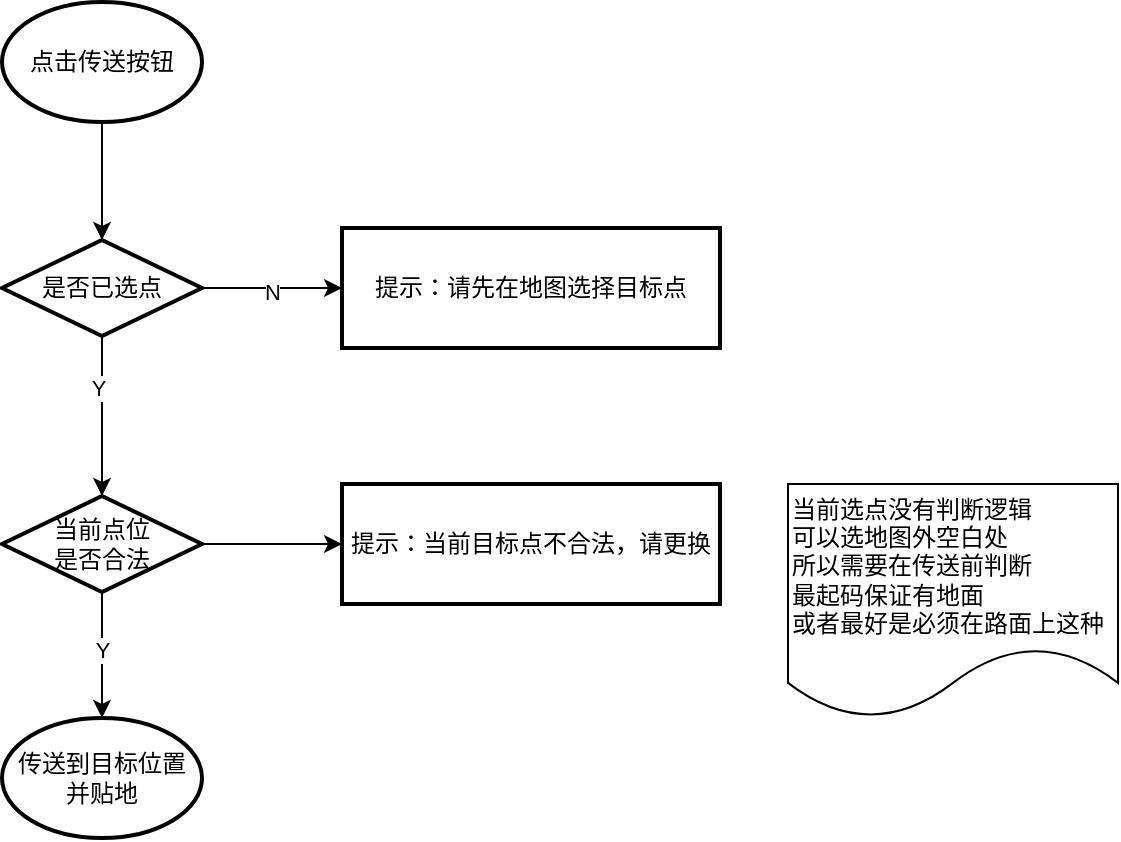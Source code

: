 <mxfile version="21.7.4" type="github">
  <diagram name="第 1 页" id="GCo1m2KMTAwo-THV0s5c">
    <mxGraphModel dx="1841" dy="1006" grid="0" gridSize="10" guides="1" tooltips="1" connect="1" arrows="1" fold="1" page="0" pageScale="1" pageWidth="827" pageHeight="1169" math="0" shadow="0">
      <root>
        <mxCell id="0" />
        <mxCell id="1" parent="0" />
        <mxCell id="f7O8d5Pusr19MVT0l1uw-4" style="edgeStyle=orthogonalEdgeStyle;rounded=0;orthogonalLoop=1;jettySize=auto;html=1;exitX=0.5;exitY=1;exitDx=0;exitDy=0;exitPerimeter=0;entryX=0.5;entryY=0;entryDx=0;entryDy=0;entryPerimeter=0;" edge="1" parent="1" source="f7O8d5Pusr19MVT0l1uw-1" target="f7O8d5Pusr19MVT0l1uw-2">
          <mxGeometry relative="1" as="geometry" />
        </mxCell>
        <mxCell id="f7O8d5Pusr19MVT0l1uw-1" value="点击传送按钮" style="strokeWidth=2;html=1;shape=mxgraph.flowchart.start_1;whiteSpace=wrap;" vertex="1" parent="1">
          <mxGeometry x="395" y="219" width="100" height="60" as="geometry" />
        </mxCell>
        <mxCell id="f7O8d5Pusr19MVT0l1uw-6" value="" style="edgeStyle=orthogonalEdgeStyle;rounded=0;orthogonalLoop=1;jettySize=auto;html=1;" edge="1" parent="1" source="f7O8d5Pusr19MVT0l1uw-2" target="f7O8d5Pusr19MVT0l1uw-5">
          <mxGeometry relative="1" as="geometry" />
        </mxCell>
        <mxCell id="f7O8d5Pusr19MVT0l1uw-7" value="N" style="edgeLabel;html=1;align=center;verticalAlign=middle;resizable=0;points=[];" vertex="1" connectable="0" parent="f7O8d5Pusr19MVT0l1uw-6">
          <mxGeometry x="0.0" y="-2" relative="1" as="geometry">
            <mxPoint as="offset" />
          </mxGeometry>
        </mxCell>
        <mxCell id="f7O8d5Pusr19MVT0l1uw-9" value="" style="edgeStyle=orthogonalEdgeStyle;rounded=0;orthogonalLoop=1;jettySize=auto;html=1;" edge="1" parent="1" source="f7O8d5Pusr19MVT0l1uw-2" target="f7O8d5Pusr19MVT0l1uw-8">
          <mxGeometry relative="1" as="geometry" />
        </mxCell>
        <mxCell id="f7O8d5Pusr19MVT0l1uw-10" value="Y" style="edgeLabel;html=1;align=center;verticalAlign=middle;resizable=0;points=[];" vertex="1" connectable="0" parent="f7O8d5Pusr19MVT0l1uw-9">
          <mxGeometry x="-0.354" y="-2" relative="1" as="geometry">
            <mxPoint as="offset" />
          </mxGeometry>
        </mxCell>
        <mxCell id="f7O8d5Pusr19MVT0l1uw-2" value="是否已选点" style="strokeWidth=2;html=1;shape=mxgraph.flowchart.decision;whiteSpace=wrap;" vertex="1" parent="1">
          <mxGeometry x="395" y="338" width="100" height="48" as="geometry" />
        </mxCell>
        <mxCell id="f7O8d5Pusr19MVT0l1uw-5" value="提示：请先在地图选择目标点" style="whiteSpace=wrap;html=1;strokeWidth=2;" vertex="1" parent="1">
          <mxGeometry x="565" y="332" width="189" height="60" as="geometry" />
        </mxCell>
        <mxCell id="f7O8d5Pusr19MVT0l1uw-14" style="edgeStyle=orthogonalEdgeStyle;rounded=0;orthogonalLoop=1;jettySize=auto;html=1;exitX=1;exitY=0.5;exitDx=0;exitDy=0;exitPerimeter=0;entryX=0;entryY=0.5;entryDx=0;entryDy=0;" edge="1" parent="1" source="f7O8d5Pusr19MVT0l1uw-8" target="f7O8d5Pusr19MVT0l1uw-13">
          <mxGeometry relative="1" as="geometry" />
        </mxCell>
        <mxCell id="f7O8d5Pusr19MVT0l1uw-16" style="edgeStyle=orthogonalEdgeStyle;rounded=0;orthogonalLoop=1;jettySize=auto;html=1;exitX=0.5;exitY=1;exitDx=0;exitDy=0;exitPerimeter=0;entryX=0.5;entryY=0;entryDx=0;entryDy=0;entryPerimeter=0;" edge="1" parent="1" source="f7O8d5Pusr19MVT0l1uw-8" target="f7O8d5Pusr19MVT0l1uw-15">
          <mxGeometry relative="1" as="geometry" />
        </mxCell>
        <mxCell id="f7O8d5Pusr19MVT0l1uw-17" value="Y" style="edgeLabel;html=1;align=center;verticalAlign=middle;resizable=0;points=[];" vertex="1" connectable="0" parent="f7O8d5Pusr19MVT0l1uw-16">
          <mxGeometry x="-0.401" y="3" relative="1" as="geometry">
            <mxPoint x="-3" y="10" as="offset" />
          </mxGeometry>
        </mxCell>
        <mxCell id="f7O8d5Pusr19MVT0l1uw-8" value="当前点位&lt;br&gt;是否合法" style="strokeWidth=2;html=1;shape=mxgraph.flowchart.decision;whiteSpace=wrap;" vertex="1" parent="1">
          <mxGeometry x="395" y="466" width="100" height="48" as="geometry" />
        </mxCell>
        <mxCell id="f7O8d5Pusr19MVT0l1uw-11" value="当前选点没有判断逻辑&lt;br&gt;可以选地图外空白处&lt;br&gt;所以需要在传送前判断&lt;br&gt;最起码保证有地面&lt;br&gt;或者最好是必须在路面上这种" style="shape=document;whiteSpace=wrap;html=1;boundedLbl=1;align=left;" vertex="1" parent="1">
          <mxGeometry x="788" y="460" width="165" height="117" as="geometry" />
        </mxCell>
        <mxCell id="f7O8d5Pusr19MVT0l1uw-13" value="提示：当前目标点不合法，请更换" style="whiteSpace=wrap;html=1;strokeWidth=2;" vertex="1" parent="1">
          <mxGeometry x="565" y="460" width="189" height="60" as="geometry" />
        </mxCell>
        <mxCell id="f7O8d5Pusr19MVT0l1uw-15" value="传送到目标位置&lt;br&gt;并贴地" style="strokeWidth=2;html=1;shape=mxgraph.flowchart.start_1;whiteSpace=wrap;" vertex="1" parent="1">
          <mxGeometry x="395" y="577" width="100" height="60" as="geometry" />
        </mxCell>
      </root>
    </mxGraphModel>
  </diagram>
</mxfile>
